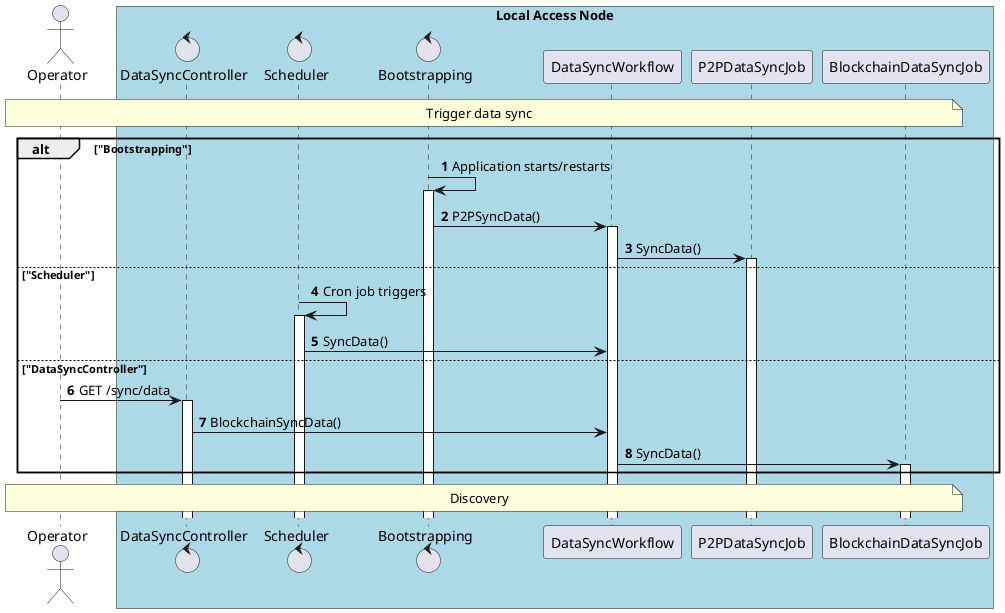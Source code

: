 @startuml
'https://plantuml.com/sequence-diagram

autonumber
skinparam BoxPadding 10

' -------------------- Headers -------------------- '

actor "Operator" as operator

box "Local Access Node" #LightBlue
    control "DataSyncController" as data_sync_controller
    control "Scheduler" as scheduler
    control "Bootstrapping" as bootstrapping
    participant "DataSyncWorkflow" as data_sync_workflow
    participant "P2PDataSyncJob" as p2p_data_sync_job
    participant "BlockchainDataSyncJob" as blockchain_data_sync_job
end box

' -------------------- Diagram -------------------- '

note over operator, blockchain_data_sync_job
    Trigger data sync
end note

alt "Bootstrapping"
    bootstrapping -> bootstrapping++: Application starts/restarts
    bootstrapping -> data_sync_workflow++: P2PSyncData()
    data_sync_workflow -> p2p_data_sync_job++: SyncData()
else "Scheduler"
    scheduler -> scheduler++: Cron job triggers
    scheduler -> data_sync_workflow: SyncData()
else "DataSyncController"
    operator -> data_sync_controller++: GET /sync/data
    data_sync_controller -> data_sync_workflow: BlockchainSyncData()
    data_sync_workflow -> blockchain_data_sync_job++: SyncData()
end

note over operator, blockchain_data_sync_job
    Discovery
end note

@enduml
